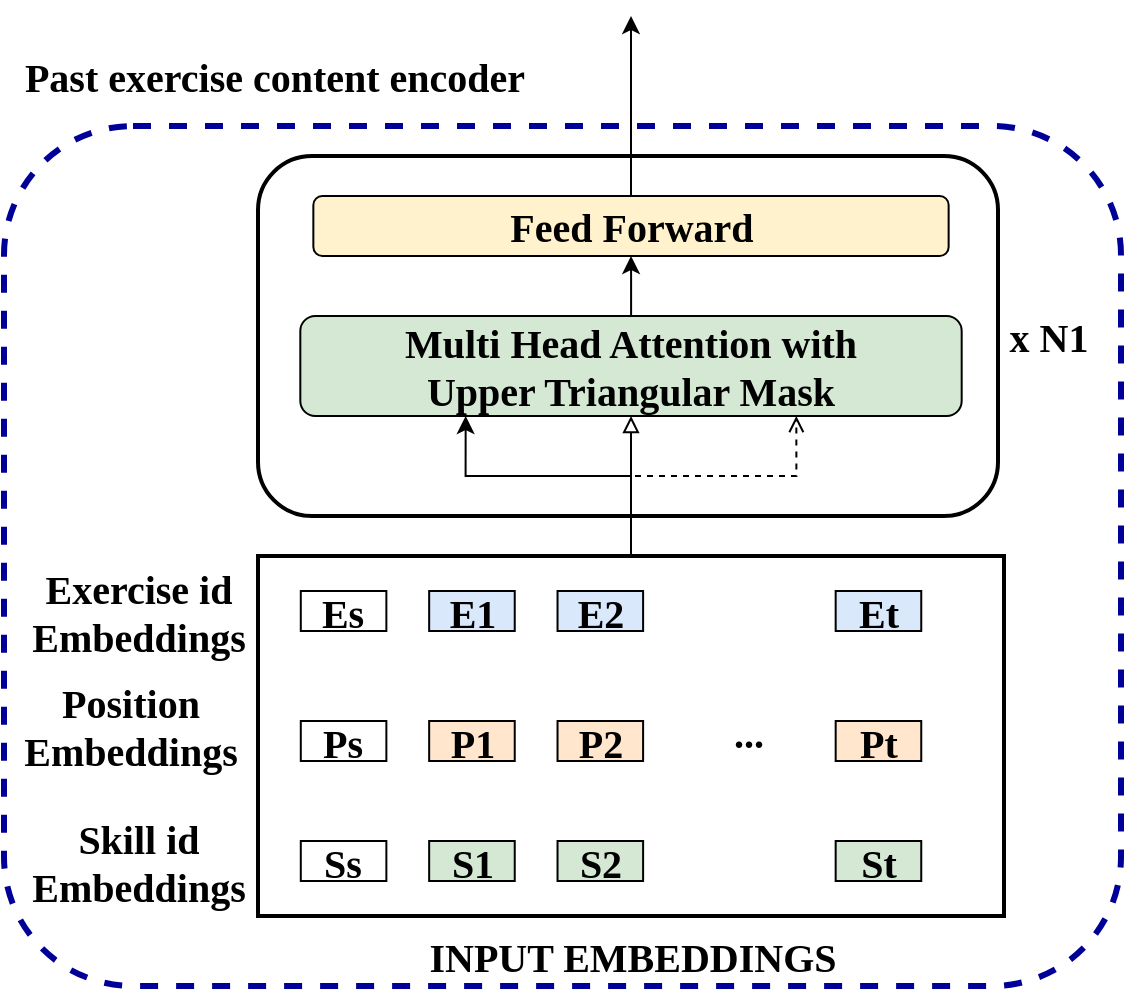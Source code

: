 <mxfile version="17.1.2" type="device"><diagram id="BiuFmNwc3epW4aBrIO88" name="Page-1"><mxGraphModel dx="1483" dy="733" grid="1" gridSize="10" guides="1" tooltips="1" connect="1" arrows="1" fold="1" page="1" pageScale="1" pageWidth="827" pageHeight="1169" math="0" shadow="0"><root><mxCell id="0"/><mxCell id="1" parent="0"/><mxCell id="yIajaZ4CCmmMgdNkJNQt-1" value="" style="rounded=1;whiteSpace=wrap;html=1;fillColor=none;strokeColor=#000000;fontSize=20;fontStyle=1;sketch=0;fontFamily=Times New Roman;strokeWidth=2;" parent="1" vertex="1"><mxGeometry x="767" y="210" width="370" height="180" as="geometry"/></mxCell><mxCell id="yIajaZ4CCmmMgdNkJNQt-2" value="" style="group;strokeColor=none;fontSize=20;fontStyle=1;sketch=0;fontFamily=Times New Roman;" parent="1" vertex="1" connectable="0"><mxGeometry x="660" y="410" width="480" height="180" as="geometry"/></mxCell><mxCell id="yIajaZ4CCmmMgdNkJNQt-3" value="" style="rounded=0;whiteSpace=wrap;html=1;strokeColor=#000000;fontSize=20;fontStyle=1;sketch=0;fontFamily=Times New Roman;strokeWidth=2;" parent="yIajaZ4CCmmMgdNkJNQt-2" vertex="1"><mxGeometry x="107" width="373" height="180" as="geometry"/></mxCell><mxCell id="yIajaZ4CCmmMgdNkJNQt-4" value="E1" style="rounded=0;whiteSpace=wrap;html=1;fillColor=#dae8fc;strokeColor=#000000;fontSize=20;fontStyle=1;sketch=0;fontFamily=Times New Roman;" parent="yIajaZ4CCmmMgdNkJNQt-2" vertex="1"><mxGeometry x="192.58" y="17.5" width="42.791" height="20" as="geometry"/></mxCell><mxCell id="yIajaZ4CCmmMgdNkJNQt-5" value="E2" style="rounded=0;whiteSpace=wrap;html=1;fillColor=#dae8fc;strokeColor=#000000;fontSize=20;fontStyle=1;sketch=0;fontFamily=Times New Roman;" parent="yIajaZ4CCmmMgdNkJNQt-2" vertex="1"><mxGeometry x="256.767" y="17.5" width="42.791" height="20" as="geometry"/></mxCell><mxCell id="yIajaZ4CCmmMgdNkJNQt-6" value="Et" style="rounded=0;whiteSpace=wrap;html=1;fillColor=#dae8fc;strokeColor=#000000;fontSize=20;fontStyle=1;sketch=0;fontFamily=Times New Roman;" parent="yIajaZ4CCmmMgdNkJNQt-2" vertex="1"><mxGeometry x="395.836" y="17.5" width="42.791" height="20" as="geometry"/></mxCell><mxCell id="yIajaZ4CCmmMgdNkJNQt-7" value="P1" style="rounded=0;whiteSpace=wrap;html=1;fillColor=#ffe6cc;strokeColor=#000000;fontSize=20;fontStyle=1;sketch=0;fontFamily=Times New Roman;" parent="yIajaZ4CCmmMgdNkJNQt-2" vertex="1"><mxGeometry x="192.58" y="82.5" width="42.791" height="20" as="geometry"/></mxCell><mxCell id="yIajaZ4CCmmMgdNkJNQt-8" value="P2" style="rounded=0;whiteSpace=wrap;html=1;fillColor=#ffe6cc;strokeColor=#000000;fontSize=20;fontStyle=1;sketch=0;fontFamily=Times New Roman;" parent="yIajaZ4CCmmMgdNkJNQt-2" vertex="1"><mxGeometry x="256.767" y="82.5" width="42.791" height="20" as="geometry"/></mxCell><mxCell id="yIajaZ4CCmmMgdNkJNQt-9" value="Pt" style="rounded=0;whiteSpace=wrap;html=1;fillColor=#ffe6cc;strokeColor=#000000;fontSize=20;fontStyle=1;sketch=0;fontFamily=Times New Roman;" parent="yIajaZ4CCmmMgdNkJNQt-2" vertex="1"><mxGeometry x="395.836" y="82.5" width="42.791" height="20" as="geometry"/></mxCell><mxCell id="yIajaZ4CCmmMgdNkJNQt-10" value="S1" style="rounded=0;whiteSpace=wrap;html=1;fillColor=#d5e8d4;strokeColor=#000000;fontSize=20;fontStyle=1;sketch=0;fontFamily=Times New Roman;" parent="yIajaZ4CCmmMgdNkJNQt-2" vertex="1"><mxGeometry x="192.58" y="142.5" width="42.791" height="20" as="geometry"/></mxCell><mxCell id="yIajaZ4CCmmMgdNkJNQt-11" value="S2" style="rounded=0;whiteSpace=wrap;html=1;fillColor=#d5e8d4;strokeColor=#000000;fontSize=20;fontStyle=1;sketch=0;fontFamily=Times New Roman;" parent="yIajaZ4CCmmMgdNkJNQt-2" vertex="1"><mxGeometry x="256.767" y="142.5" width="42.791" height="20" as="geometry"/></mxCell><mxCell id="yIajaZ4CCmmMgdNkJNQt-12" value="St" style="rounded=0;whiteSpace=wrap;html=1;fillColor=#d5e8d4;strokeColor=#000000;fontSize=20;fontStyle=1;sketch=0;fontFamily=Times New Roman;" parent="yIajaZ4CCmmMgdNkJNQt-2" vertex="1"><mxGeometry x="395.836" y="142.5" width="42.791" height="20" as="geometry"/></mxCell><mxCell id="yIajaZ4CCmmMgdNkJNQt-13" value="Exercise id &lt;br style=&quot;font-size: 20px;&quot;&gt;Embeddings" style="text;html=1;align=center;verticalAlign=middle;resizable=0;points=[];autosize=1;strokeColor=none;fillColor=none;fontSize=20;fontStyle=1;sketch=0;fontFamily=Times New Roman;" parent="yIajaZ4CCmmMgdNkJNQt-2" vertex="1"><mxGeometry x="-13" y="2.5" width="120" height="50" as="geometry"/></mxCell><mxCell id="yIajaZ4CCmmMgdNkJNQt-14" value="Skill id &lt;br style=&quot;font-size: 20px;&quot;&gt;Embeddings" style="text;html=1;align=center;verticalAlign=middle;resizable=0;points=[];autosize=1;strokeColor=none;fillColor=none;fontSize=20;fontStyle=1;sketch=0;fontFamily=Times New Roman;" parent="yIajaZ4CCmmMgdNkJNQt-2" vertex="1"><mxGeometry x="-13" y="127.5" width="120" height="50" as="geometry"/></mxCell><mxCell id="yIajaZ4CCmmMgdNkJNQt-15" value="" style="shape=image;html=1;verticalAlign=top;verticalLabelPosition=bottom;labelBackgroundColor=#ffffff;imageAspect=0;aspect=fixed;image=https://cdn3.iconfinder.com/data/icons/user-interface-169/32/plus-128.png;fillColor=none;strokeColor=#000000;fontSize=20;fontStyle=1;sketch=0;fontFamily=Times New Roman;" parent="yIajaZ4CCmmMgdNkJNQt-2" vertex="1"><mxGeometry x="203.278" y="52.5" width="19.565" height="19.565" as="geometry"/></mxCell><mxCell id="yIajaZ4CCmmMgdNkJNQt-16" value="" style="shape=image;html=1;verticalAlign=top;verticalLabelPosition=bottom;labelBackgroundColor=#ffffff;imageAspect=0;aspect=fixed;image=https://cdn3.iconfinder.com/data/icons/user-interface-169/32/plus-128.png;fillColor=none;strokeColor=#000000;fontSize=20;fontStyle=1;sketch=0;fontFamily=Times New Roman;" parent="yIajaZ4CCmmMgdNkJNQt-2" vertex="1"><mxGeometry x="267.464" y="52.5" width="19.565" height="19.565" as="geometry"/></mxCell><mxCell id="yIajaZ4CCmmMgdNkJNQt-17" value="" style="shape=image;html=1;verticalAlign=top;verticalLabelPosition=bottom;labelBackgroundColor=#ffffff;imageAspect=0;aspect=fixed;image=https://cdn3.iconfinder.com/data/icons/user-interface-169/32/plus-128.png;fillColor=none;strokeColor=#000000;fontSize=20;fontStyle=1;sketch=0;fontFamily=Times New Roman;" parent="yIajaZ4CCmmMgdNkJNQt-2" vertex="1"><mxGeometry x="406.534" y="52.5" width="19.565" height="19.565" as="geometry"/></mxCell><mxCell id="yIajaZ4CCmmMgdNkJNQt-18" value="" style="shape=image;html=1;verticalAlign=top;verticalLabelPosition=bottom;labelBackgroundColor=#ffffff;imageAspect=0;aspect=fixed;image=https://cdn3.iconfinder.com/data/icons/user-interface-169/32/plus-128.png;fillColor=none;strokeColor=#000000;fontSize=20;fontStyle=1;sketch=0;fontFamily=Times New Roman;" parent="yIajaZ4CCmmMgdNkJNQt-2" vertex="1"><mxGeometry x="203.278" y="112.5" width="19.565" height="19.565" as="geometry"/></mxCell><mxCell id="yIajaZ4CCmmMgdNkJNQt-19" value="" style="shape=image;html=1;verticalAlign=top;verticalLabelPosition=bottom;labelBackgroundColor=#ffffff;imageAspect=0;aspect=fixed;image=https://cdn3.iconfinder.com/data/icons/user-interface-169/32/plus-128.png;fillColor=none;strokeColor=#000000;fontSize=20;fontStyle=1;sketch=0;fontFamily=Times New Roman;" parent="yIajaZ4CCmmMgdNkJNQt-2" vertex="1"><mxGeometry x="267.464" y="112.5" width="19.565" height="19.565" as="geometry"/></mxCell><mxCell id="yIajaZ4CCmmMgdNkJNQt-20" value="" style="shape=image;html=1;verticalAlign=top;verticalLabelPosition=bottom;labelBackgroundColor=#ffffff;imageAspect=0;aspect=fixed;image=https://cdn3.iconfinder.com/data/icons/user-interface-169/32/plus-128.png;fillColor=none;strokeColor=#000000;fontSize=20;fontStyle=1;sketch=0;fontFamily=Times New Roman;" parent="yIajaZ4CCmmMgdNkJNQt-2" vertex="1"><mxGeometry x="406.534" y="112.5" width="19.565" height="19.565" as="geometry"/></mxCell><mxCell id="yIajaZ4CCmmMgdNkJNQt-21" value="&lt;font style=&quot;font-size: 20px;&quot;&gt;...&lt;/font&gt;" style="text;html=1;align=center;verticalAlign=middle;resizable=0;points=[];autosize=1;strokeColor=none;fillColor=none;fontSize=20;fontStyle=1;sketch=0;fontFamily=Times New Roman;" parent="yIajaZ4CCmmMgdNkJNQt-2" vertex="1"><mxGeometry x="336.65" y="72.5" width="30" height="30" as="geometry"/></mxCell><mxCell id="yIajaZ4CCmmMgdNkJNQt-22" value="Es" style="rounded=0;whiteSpace=wrap;html=1;strokeColor=#000000;fontSize=20;fontStyle=1;sketch=0;fontFamily=Times New Roman;" parent="yIajaZ4CCmmMgdNkJNQt-2" vertex="1"><mxGeometry x="128.394" y="17.5" width="42.791" height="20" as="geometry"/></mxCell><mxCell id="yIajaZ4CCmmMgdNkJNQt-23" value="Ps" style="rounded=0;whiteSpace=wrap;html=1;strokeColor=#000000;fontSize=20;fontStyle=1;sketch=0;fontFamily=Times New Roman;" parent="yIajaZ4CCmmMgdNkJNQt-2" vertex="1"><mxGeometry x="128.394" y="82.5" width="42.791" height="20" as="geometry"/></mxCell><mxCell id="yIajaZ4CCmmMgdNkJNQt-24" value="Ss" style="rounded=0;whiteSpace=wrap;html=1;strokeColor=#000000;fontSize=20;fontStyle=1;sketch=0;fontFamily=Times New Roman;" parent="yIajaZ4CCmmMgdNkJNQt-2" vertex="1"><mxGeometry x="128.394" y="142.5" width="42.791" height="20" as="geometry"/></mxCell><mxCell id="yIajaZ4CCmmMgdNkJNQt-25" value="" style="shape=image;html=1;verticalAlign=top;verticalLabelPosition=bottom;labelBackgroundColor=#ffffff;imageAspect=0;aspect=fixed;image=https://cdn3.iconfinder.com/data/icons/user-interface-169/32/plus-128.png;fillColor=none;strokeColor=#000000;fontSize=20;fontStyle=1;sketch=0;fontFamily=Times New Roman;" parent="yIajaZ4CCmmMgdNkJNQt-2" vertex="1"><mxGeometry x="139.092" y="52.5" width="19.565" height="19.565" as="geometry"/></mxCell><mxCell id="yIajaZ4CCmmMgdNkJNQt-26" value="" style="shape=image;html=1;verticalAlign=top;verticalLabelPosition=bottom;labelBackgroundColor=#ffffff;imageAspect=0;aspect=fixed;image=https://cdn3.iconfinder.com/data/icons/user-interface-169/32/plus-128.png;fillColor=none;strokeColor=#000000;fontSize=20;fontStyle=1;sketch=0;fontFamily=Times New Roman;" parent="yIajaZ4CCmmMgdNkJNQt-2" vertex="1"><mxGeometry x="139.092" y="112.5" width="19.565" height="19.565" as="geometry"/></mxCell><mxCell id="rT8v10CIUKHQVIbZ6Eri-2" style="edgeStyle=orthogonalEdgeStyle;rounded=0;orthogonalLoop=1;jettySize=auto;html=1;" edge="1" parent="1" source="yIajaZ4CCmmMgdNkJNQt-27"><mxGeometry relative="1" as="geometry"><mxPoint x="953.5" y="140.0" as="targetPoint"/></mxGeometry></mxCell><mxCell id="yIajaZ4CCmmMgdNkJNQt-27" value="&lt;span style=&quot;font-size: 20px;&quot;&gt;&lt;font style=&quot;font-size: 20px;&quot;&gt;Feed Forward&lt;/font&gt;&lt;/span&gt;" style="rounded=1;whiteSpace=wrap;html=1;fillColor=#fff2cc;strokeColor=#000000;fontSize=20;fontStyle=1;sketch=0;fontFamily=Times New Roman;" parent="1" vertex="1"><mxGeometry x="794.676" y="230" width="317.647" height="30" as="geometry"/></mxCell><mxCell id="yIajaZ4CCmmMgdNkJNQt-28" style="edgeStyle=orthogonalEdgeStyle;rounded=0;orthogonalLoop=1;jettySize=auto;html=1;entryX=0.5;entryY=1;entryDx=0;entryDy=0;fontSize=20;strokeColor=#000000;fontStyle=1;sketch=0;fontFamily=Times New Roman;" parent="1" source="yIajaZ4CCmmMgdNkJNQt-29" target="yIajaZ4CCmmMgdNkJNQt-27" edge="1"><mxGeometry relative="1" as="geometry"/></mxCell><mxCell id="yIajaZ4CCmmMgdNkJNQt-29" value="Multi Head Attention with &lt;br style=&quot;font-size: 20px;&quot;&gt;&lt;span style=&quot;font-size: 20px;&quot;&gt;Upper Triangular Mask&lt;/span&gt;" style="rounded=1;whiteSpace=wrap;html=1;fillColor=#d5e8d4;fontSize=20;strokeColor=#000000;fontStyle=1;sketch=0;fontFamily=Times New Roman;" parent="1" vertex="1"><mxGeometry x="788.16" y="290" width="330.68" height="50" as="geometry"/></mxCell><mxCell id="yIajaZ4CCmmMgdNkJNQt-30" value="x N1" style="text;html=1;align=center;verticalAlign=middle;resizable=0;points=[];autosize=1;strokeColor=none;fillColor=none;fontStyle=1;fontSize=20;sketch=0;fontFamily=Times New Roman;" parent="1" vertex="1"><mxGeometry x="1136.998" y="285" width="50" height="30" as="geometry"/></mxCell><mxCell id="yIajaZ4CCmmMgdNkJNQt-31" style="edgeStyle=orthogonalEdgeStyle;rounded=0;orthogonalLoop=1;jettySize=auto;html=1;entryX=0.75;entryY=1;entryDx=0;entryDy=0;fontSize=20;strokeColor=#000000;fontStyle=1;endArrow=open;endFill=0;dashed=1;sketch=0;fontFamily=Times New Roman;" parent="1" source="yIajaZ4CCmmMgdNkJNQt-3" target="yIajaZ4CCmmMgdNkJNQt-29" edge="1"><mxGeometry relative="1" as="geometry"><Array as="points"><mxPoint x="953" y="370"/><mxPoint x="1036" y="370"/></Array></mxGeometry></mxCell><mxCell id="yIajaZ4CCmmMgdNkJNQt-32" style="edgeStyle=orthogonalEdgeStyle;rounded=0;orthogonalLoop=1;jettySize=auto;html=1;entryX=0.5;entryY=1;entryDx=0;entryDy=0;fontSize=20;exitX=0.5;exitY=0;exitDx=0;exitDy=0;strokeColor=#000000;fontStyle=1;endArrow=block;endFill=0;sketch=0;fontFamily=Times New Roman;" parent="1" source="yIajaZ4CCmmMgdNkJNQt-3" target="yIajaZ4CCmmMgdNkJNQt-29" edge="1"><mxGeometry relative="1" as="geometry"/></mxCell><mxCell id="yIajaZ4CCmmMgdNkJNQt-33" style="edgeStyle=orthogonalEdgeStyle;rounded=0;orthogonalLoop=1;jettySize=auto;html=1;entryX=0.25;entryY=1;entryDx=0;entryDy=0;fontSize=20;strokeColor=#000000;fontStyle=1;sketch=0;fontFamily=Times New Roman;" parent="1" source="yIajaZ4CCmmMgdNkJNQt-3" target="yIajaZ4CCmmMgdNkJNQt-29" edge="1"><mxGeometry relative="1" as="geometry"><Array as="points"><mxPoint x="953" y="370"/><mxPoint x="871" y="370"/></Array></mxGeometry></mxCell><mxCell id="yIajaZ4CCmmMgdNkJNQt-34" value="INPUT EMBEDDINGS" style="text;html=1;align=center;verticalAlign=middle;resizable=0;points=[];autosize=1;strokeColor=none;fillColor=none;fontSize=20;fontStyle=1;sketch=0;fontFamily=Times New Roman;" parent="1" vertex="1"><mxGeometry x="843.5" y="595" width="220" height="30" as="geometry"/></mxCell><mxCell id="yIajaZ4CCmmMgdNkJNQt-35" value="" style="group;fontFamily=Times New Roman;fontSize=20;" parent="1" vertex="1" connectable="0"><mxGeometry x="655.75" y="155" width="527" height="470" as="geometry"/></mxCell><mxCell id="yIajaZ4CCmmMgdNkJNQt-37" value="Position&lt;br style=&quot;font-size: 20px;&quot;&gt;Embeddings" style="text;html=1;align=center;verticalAlign=middle;resizable=0;points=[];autosize=1;strokeColor=none;fillColor=none;fontSize=20;fontStyle=1;sketch=0;fontFamily=Times New Roman;" parent="yIajaZ4CCmmMgdNkJNQt-35" vertex="1"><mxGeometry x="-13" y="315" width="120" height="50" as="geometry"/></mxCell><mxCell id="rT8v10CIUKHQVIbZ6Eri-1" value="Past exercise content encoder" style="text;html=1;align=center;verticalAlign=middle;resizable=0;points=[];autosize=1;strokeColor=none;fillColor=none;fontSize=20;fontFamily=Times New Roman;fontStyle=1" vertex="1" parent="yIajaZ4CCmmMgdNkJNQt-35"><mxGeometry x="-15.75" width="270" height="30" as="geometry"/></mxCell><mxCell id="yIajaZ4CCmmMgdNkJNQt-38" value="" style="rounded=1;whiteSpace=wrap;html=1;fillColor=none;strokeColor=#000099;strokeWidth=3;dashed=1;sketch=0;fontFamily=Times New Roman;fontSize=20;" parent="1" vertex="1"><mxGeometry x="640" y="195" width="558.5" height="430" as="geometry"/></mxCell></root></mxGraphModel></diagram></mxfile>
